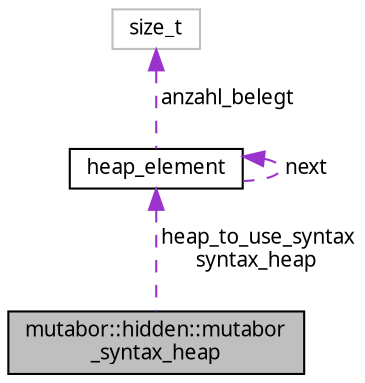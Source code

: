 digraph "mutabor::hidden::mutabor_syntax_heap"
{
  edge [fontname="Sans",fontsize="10",labelfontname="Sans",labelfontsize="10"];
  node [fontname="Sans",fontsize="10",shape=record];
  Node1 [label="mutabor::hidden::mutabor\l_syntax_heap",height=0.2,width=0.4,color="black", fillcolor="grey75", style="filled", fontcolor="black"];
  Node2 -> Node1 [dir="back",color="darkorchid3",fontsize="10",style="dashed",label=" heap_to_use_syntax\nsyntax_heap" ,fontname="Sans"];
  Node2 [label="heap_element",height=0.2,width=0.4,color="black", fillcolor="white", style="filled",URL="$d8/d7d/structheap__element.html"];
  Node2 -> Node2 [dir="back",color="darkorchid3",fontsize="10",style="dashed",label=" next" ,fontname="Sans"];
  Node3 -> Node2 [dir="back",color="darkorchid3",fontsize="10",style="dashed",label=" anzahl_belegt" ,fontname="Sans"];
  Node3 [label="size_t",height=0.2,width=0.4,color="grey75", fillcolor="white", style="filled"];
}
